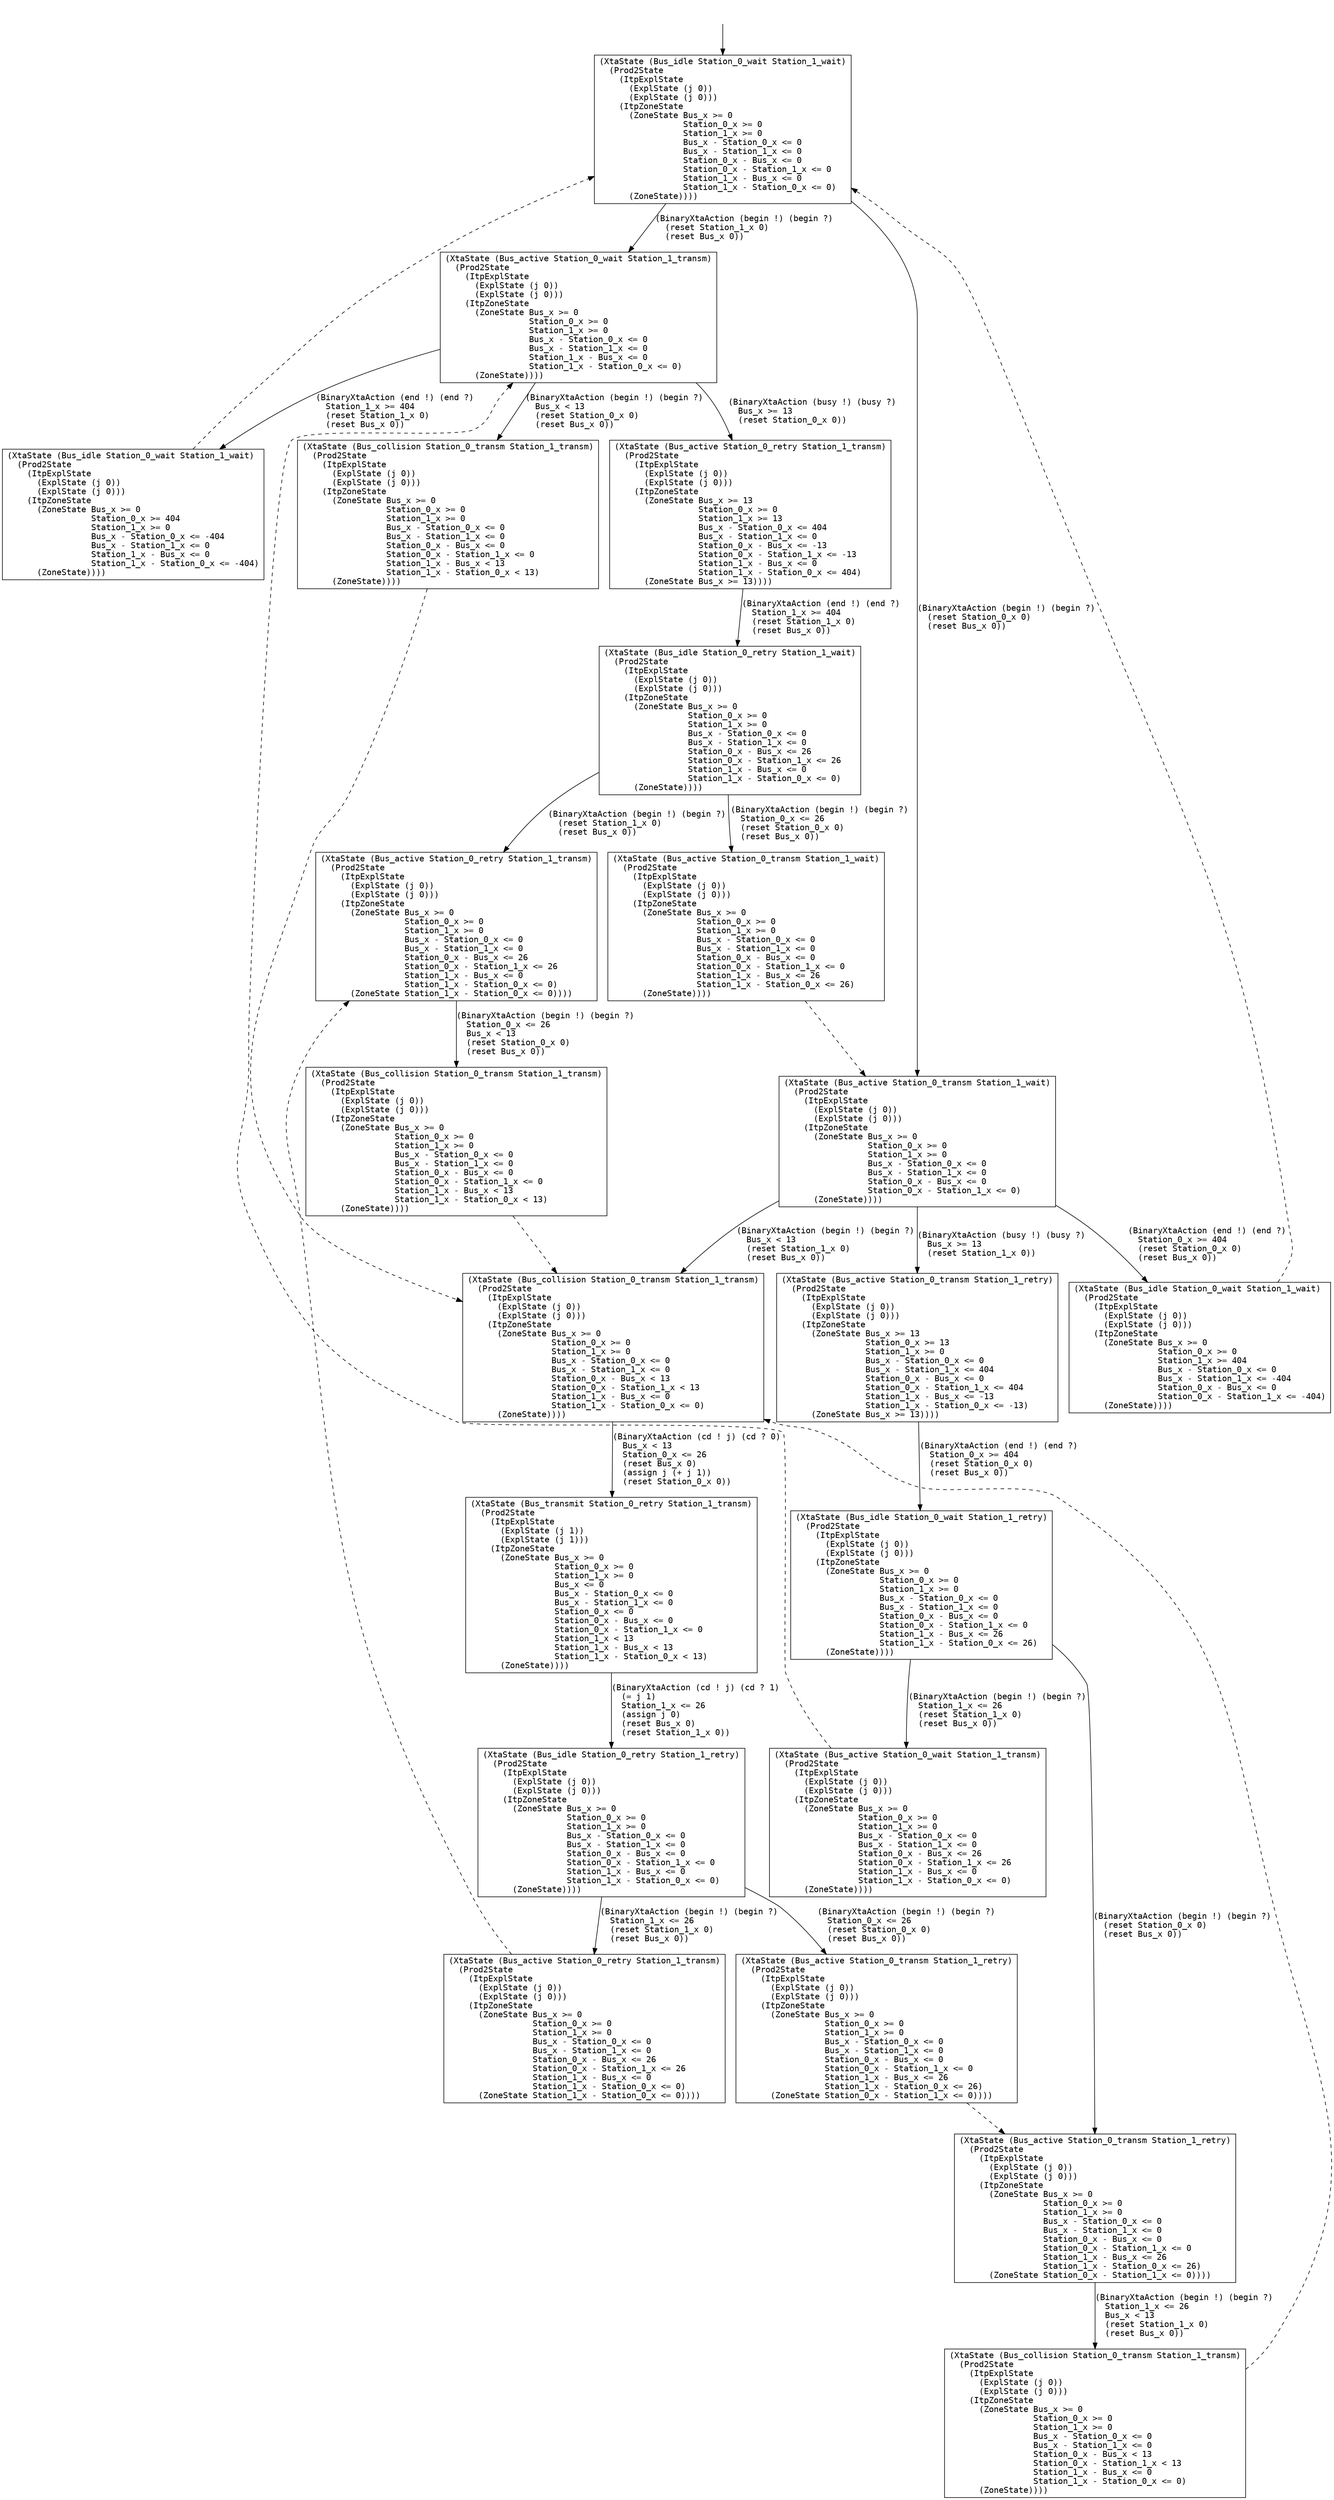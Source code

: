 digraph arg {
	label="";
		node_0 [label="(XtaState (Bus_idle Station_0_wait Station_1_wait)\l  (Prod2State\l    (ItpExplState\l      (ExplState (j 0))\l      (ExplState (j 0)))\l    (ItpZoneState\l      (ZoneState Bus_x >= 0\l                 Station_0_x >= 0\l                 Station_1_x >= 0\l                 Bus_x - Station_0_x <= 0\l                 Bus_x - Station_1_x <= 0\l                 Station_0_x - Bus_x <= 0\l                 Station_0_x - Station_1_x <= 0\l                 Station_1_x - Bus_x <= 0\l                 Station_1_x - Station_0_x <= 0)\l      (ZoneState))))\l",style="solid,filled",fontname="courier",fillcolor="#FFFFFF",color="#000000",shape=rectangle];
		node_2 [label="(XtaState (Bus_active Station_0_wait Station_1_transm)\l  (Prod2State\l    (ItpExplState\l      (ExplState (j 0))\l      (ExplState (j 0)))\l    (ItpZoneState\l      (ZoneState Bus_x >= 0\l                 Station_0_x >= 0\l                 Station_1_x >= 0\l                 Bus_x - Station_0_x <= 0\l                 Bus_x - Station_1_x <= 0\l                 Station_1_x - Bus_x <= 0\l                 Station_1_x - Station_0_x <= 0)\l      (ZoneState))))\l",style="solid,filled",fontname="courier",fillcolor="#FFFFFF",color="#000000",shape=rectangle];
		node_8 [label="(XtaState (Bus_idle Station_0_wait Station_1_wait)\l  (Prod2State\l    (ItpExplState\l      (ExplState (j 0))\l      (ExplState (j 0)))\l    (ItpZoneState\l      (ZoneState Bus_x >= 0\l                 Station_0_x >= 404\l                 Station_1_x >= 0\l                 Bus_x - Station_0_x <= -404\l                 Bus_x - Station_1_x <= 0\l                 Station_1_x - Bus_x <= 0\l                 Station_1_x - Station_0_x <= -404)\l      (ZoneState))))\l",style="solid,filled",fontname="courier",fillcolor="#FFFFFF",color="#000000",shape=rectangle];
		node_6 [label="(XtaState (Bus_active Station_0_retry Station_1_transm)\l  (Prod2State\l    (ItpExplState\l      (ExplState (j 0))\l      (ExplState (j 0)))\l    (ItpZoneState\l      (ZoneState Bus_x >= 13\l                 Station_0_x >= 0\l                 Station_1_x >= 13\l                 Bus_x - Station_0_x <= 404\l                 Bus_x - Station_1_x <= 0\l                 Station_0_x - Bus_x <= -13\l                 Station_0_x - Station_1_x <= -13\l                 Station_1_x - Bus_x <= 0\l                 Station_1_x - Station_0_x <= 404)\l      (ZoneState Bus_x >= 13))))\l",style="solid,filled",fontname="courier",fillcolor="#FFFFFF",color="#000000",shape=rectangle];
		node_11 [label="(XtaState (Bus_idle Station_0_retry Station_1_wait)\l  (Prod2State\l    (ItpExplState\l      (ExplState (j 0))\l      (ExplState (j 0)))\l    (ItpZoneState\l      (ZoneState Bus_x >= 0\l                 Station_0_x >= 0\l                 Station_1_x >= 0\l                 Bus_x - Station_0_x <= 0\l                 Bus_x - Station_1_x <= 0\l                 Station_0_x - Bus_x <= 26\l                 Station_0_x - Station_1_x <= 26\l                 Station_1_x - Bus_x <= 0\l                 Station_1_x - Station_0_x <= 0)\l      (ZoneState))))\l",style="solid,filled",fontname="courier",fillcolor="#FFFFFF",color="#000000",shape=rectangle];
		node_16 [label="(XtaState (Bus_active Station_0_retry Station_1_transm)\l  (Prod2State\l    (ItpExplState\l      (ExplState (j 0))\l      (ExplState (j 0)))\l    (ItpZoneState\l      (ZoneState Bus_x >= 0\l                 Station_0_x >= 0\l                 Station_1_x >= 0\l                 Bus_x - Station_0_x <= 0\l                 Bus_x - Station_1_x <= 0\l                 Station_0_x - Bus_x <= 26\l                 Station_0_x - Station_1_x <= 26\l                 Station_1_x - Bus_x <= 0\l                 Station_1_x - Station_0_x <= 0)\l      (ZoneState Station_1_x - Station_0_x <= 0))))\l",style="solid,filled",fontname="courier",fillcolor="#FFFFFF",color="#000000",shape=rectangle];
		node_20 [label="(XtaState (Bus_collision Station_0_transm Station_1_transm)\l  (Prod2State\l    (ItpExplState\l      (ExplState (j 0))\l      (ExplState (j 0)))\l    (ItpZoneState\l      (ZoneState Bus_x >= 0\l                 Station_0_x >= 0\l                 Station_1_x >= 0\l                 Bus_x - Station_0_x <= 0\l                 Bus_x - Station_1_x <= 0\l                 Station_0_x - Bus_x <= 0\l                 Station_0_x - Station_1_x <= 0\l                 Station_1_x - Bus_x < 13\l                 Station_1_x - Station_0_x < 13)\l      (ZoneState))))\l",style="solid,filled",fontname="courier",fillcolor="#FFFFFF",color="#000000",shape=rectangle];
		node_5 [label="(XtaState (Bus_collision Station_0_transm Station_1_transm)\l  (Prod2State\l    (ItpExplState\l      (ExplState (j 0))\l      (ExplState (j 0)))\l    (ItpZoneState\l      (ZoneState Bus_x >= 0\l                 Station_0_x >= 0\l                 Station_1_x >= 0\l                 Bus_x - Station_0_x <= 0\l                 Bus_x - Station_1_x <= 0\l                 Station_0_x - Bus_x < 13\l                 Station_0_x - Station_1_x < 13\l                 Station_1_x - Bus_x <= 0\l                 Station_1_x - Station_0_x <= 0)\l      (ZoneState))))\l",style="solid,filled",fontname="courier",fillcolor="#FFFFFF",color="#000000",shape=rectangle];
		node_10 [label="(XtaState (Bus_transmit Station_0_retry Station_1_transm)\l  (Prod2State\l    (ItpExplState\l      (ExplState (j 1))\l      (ExplState (j 1)))\l    (ItpZoneState\l      (ZoneState Bus_x >= 0\l                 Station_0_x >= 0\l                 Station_1_x >= 0\l                 Bus_x <= 0\l                 Bus_x - Station_0_x <= 0\l                 Bus_x - Station_1_x <= 0\l                 Station_0_x <= 0\l                 Station_0_x - Bus_x <= 0\l                 Station_0_x - Station_1_x <= 0\l                 Station_1_x < 13\l                 Station_1_x - Bus_x < 13\l                 Station_1_x - Station_0_x < 13)\l      (ZoneState))))\l",style="solid,filled",fontname="courier",fillcolor="#FFFFFF",color="#000000",shape=rectangle];
		node_14 [label="(XtaState (Bus_idle Station_0_retry Station_1_retry)\l  (Prod2State\l    (ItpExplState\l      (ExplState (j 0))\l      (ExplState (j 0)))\l    (ItpZoneState\l      (ZoneState Bus_x >= 0\l                 Station_0_x >= 0\l                 Station_1_x >= 0\l                 Bus_x - Station_0_x <= 0\l                 Bus_x - Station_1_x <= 0\l                 Station_0_x - Bus_x <= 0\l                 Station_0_x - Station_1_x <= 0\l                 Station_1_x - Bus_x <= 0\l                 Station_1_x - Station_0_x <= 0)\l      (ZoneState))))\l",style="solid,filled",fontname="courier",fillcolor="#FFFFFF",color="#000000",shape=rectangle];
		node_18 [label="(XtaState (Bus_active Station_0_transm Station_1_retry)\l  (Prod2State\l    (ItpExplState\l      (ExplState (j 0))\l      (ExplState (j 0)))\l    (ItpZoneState\l      (ZoneState Bus_x >= 0\l                 Station_0_x >= 0\l                 Station_1_x >= 0\l                 Bus_x - Station_0_x <= 0\l                 Bus_x - Station_1_x <= 0\l                 Station_0_x - Bus_x <= 0\l                 Station_0_x - Station_1_x <= 0\l                 Station_1_x - Bus_x <= 26\l                 Station_1_x - Station_0_x <= 26)\l      (ZoneState Station_0_x - Station_1_x <= 0))))\l",style="solid,filled",fontname="courier",fillcolor="#FFFFFF",color="#000000",shape=rectangle];
		node_12 [label="(XtaState (Bus_active Station_0_transm Station_1_retry)\l  (Prod2State\l    (ItpExplState\l      (ExplState (j 0))\l      (ExplState (j 0)))\l    (ItpZoneState\l      (ZoneState Bus_x >= 0\l                 Station_0_x >= 0\l                 Station_1_x >= 0\l                 Bus_x - Station_0_x <= 0\l                 Bus_x - Station_1_x <= 0\l                 Station_0_x - Bus_x <= 0\l                 Station_0_x - Station_1_x <= 0\l                 Station_1_x - Bus_x <= 26\l                 Station_1_x - Station_0_x <= 26)\l      (ZoneState Station_0_x - Station_1_x <= 0))))\l",style="solid,filled",fontname="courier",fillcolor="#FFFFFF",color="#000000",shape=rectangle];
		node_17 [label="(XtaState (Bus_collision Station_0_transm Station_1_transm)\l  (Prod2State\l    (ItpExplState\l      (ExplState (j 0))\l      (ExplState (j 0)))\l    (ItpZoneState\l      (ZoneState Bus_x >= 0\l                 Station_0_x >= 0\l                 Station_1_x >= 0\l                 Bus_x - Station_0_x <= 0\l                 Bus_x - Station_1_x <= 0\l                 Station_0_x - Bus_x < 13\l                 Station_0_x - Station_1_x < 13\l                 Station_1_x - Bus_x <= 0\l                 Station_1_x - Station_0_x <= 0)\l      (ZoneState))))\l",style="solid,filled",fontname="courier",fillcolor="#FFFFFF",color="#000000",shape=rectangle];
		node_19 [label="(XtaState (Bus_active Station_0_retry Station_1_transm)\l  (Prod2State\l    (ItpExplState\l      (ExplState (j 0))\l      (ExplState (j 0)))\l    (ItpZoneState\l      (ZoneState Bus_x >= 0\l                 Station_0_x >= 0\l                 Station_1_x >= 0\l                 Bus_x - Station_0_x <= 0\l                 Bus_x - Station_1_x <= 0\l                 Station_0_x - Bus_x <= 26\l                 Station_0_x - Station_1_x <= 26\l                 Station_1_x - Bus_x <= 0\l                 Station_1_x - Station_0_x <= 0)\l      (ZoneState Station_1_x - Station_0_x <= 0))))\l",style="solid,filled",fontname="courier",fillcolor="#FFFFFF",color="#000000",shape=rectangle];
		node_15 [label="(XtaState (Bus_active Station_0_transm Station_1_wait)\l  (Prod2State\l    (ItpExplState\l      (ExplState (j 0))\l      (ExplState (j 0)))\l    (ItpZoneState\l      (ZoneState Bus_x >= 0\l                 Station_0_x >= 0\l                 Station_1_x >= 0\l                 Bus_x - Station_0_x <= 0\l                 Bus_x - Station_1_x <= 0\l                 Station_0_x - Bus_x <= 0\l                 Station_0_x - Station_1_x <= 0\l                 Station_1_x - Bus_x <= 26\l                 Station_1_x - Station_0_x <= 26)\l      (ZoneState))))\l",style="solid,filled",fontname="courier",fillcolor="#FFFFFF",color="#000000",shape=rectangle];
		node_1 [label="(XtaState (Bus_active Station_0_transm Station_1_wait)\l  (Prod2State\l    (ItpExplState\l      (ExplState (j 0))\l      (ExplState (j 0)))\l    (ItpZoneState\l      (ZoneState Bus_x >= 0\l                 Station_0_x >= 0\l                 Station_1_x >= 0\l                 Bus_x - Station_0_x <= 0\l                 Bus_x - Station_1_x <= 0\l                 Station_0_x - Bus_x <= 0\l                 Station_0_x - Station_1_x <= 0)\l      (ZoneState))))\l",style="solid,filled",fontname="courier",fillcolor="#FFFFFF",color="#000000",shape=rectangle];
		node_4 [label="(XtaState (Bus_idle Station_0_wait Station_1_wait)\l  (Prod2State\l    (ItpExplState\l      (ExplState (j 0))\l      (ExplState (j 0)))\l    (ItpZoneState\l      (ZoneState Bus_x >= 0\l                 Station_0_x >= 0\l                 Station_1_x >= 404\l                 Bus_x - Station_0_x <= 0\l                 Bus_x - Station_1_x <= -404\l                 Station_0_x - Bus_x <= 0\l                 Station_0_x - Station_1_x <= -404)\l      (ZoneState))))\l",style="solid,filled",fontname="courier",fillcolor="#FFFFFF",color="#000000",shape=rectangle];
		node_3 [label="(XtaState (Bus_active Station_0_transm Station_1_retry)\l  (Prod2State\l    (ItpExplState\l      (ExplState (j 0))\l      (ExplState (j 0)))\l    (ItpZoneState\l      (ZoneState Bus_x >= 13\l                 Station_0_x >= 13\l                 Station_1_x >= 0\l                 Bus_x - Station_0_x <= 0\l                 Bus_x - Station_1_x <= 404\l                 Station_0_x - Bus_x <= 0\l                 Station_0_x - Station_1_x <= 404\l                 Station_1_x - Bus_x <= -13\l                 Station_1_x - Station_0_x <= -13)\l      (ZoneState Bus_x >= 13))))\l",style="solid,filled",fontname="courier",fillcolor="#FFFFFF",color="#000000",shape=rectangle];
		node_9 [label="(XtaState (Bus_idle Station_0_wait Station_1_retry)\l  (Prod2State\l    (ItpExplState\l      (ExplState (j 0))\l      (ExplState (j 0)))\l    (ItpZoneState\l      (ZoneState Bus_x >= 0\l                 Station_0_x >= 0\l                 Station_1_x >= 0\l                 Bus_x - Station_0_x <= 0\l                 Bus_x - Station_1_x <= 0\l                 Station_0_x - Bus_x <= 0\l                 Station_0_x - Station_1_x <= 0\l                 Station_1_x - Bus_x <= 26\l                 Station_1_x - Station_0_x <= 26)\l      (ZoneState))))\l",style="solid,filled",fontname="courier",fillcolor="#FFFFFF",color="#000000",shape=rectangle];
		node_13 [label="(XtaState (Bus_active Station_0_wait Station_1_transm)\l  (Prod2State\l    (ItpExplState\l      (ExplState (j 0))\l      (ExplState (j 0)))\l    (ItpZoneState\l      (ZoneState Bus_x >= 0\l                 Station_0_x >= 0\l                 Station_1_x >= 0\l                 Bus_x - Station_0_x <= 0\l                 Bus_x - Station_1_x <= 0\l                 Station_0_x - Bus_x <= 26\l                 Station_0_x - Station_1_x <= 26\l                 Station_1_x - Bus_x <= 0\l                 Station_1_x - Station_0_x <= 0)\l      (ZoneState))))\l",style="solid,filled",fontname="courier",fillcolor="#FFFFFF",color="#000000",shape=rectangle];
		node_7 [label="(XtaState (Bus_collision Station_0_transm Station_1_transm)\l  (Prod2State\l    (ItpExplState\l      (ExplState (j 0))\l      (ExplState (j 0)))\l    (ItpZoneState\l      (ZoneState Bus_x >= 0\l                 Station_0_x >= 0\l                 Station_1_x >= 0\l                 Bus_x - Station_0_x <= 0\l                 Bus_x - Station_1_x <= 0\l                 Station_0_x - Bus_x <= 0\l                 Station_0_x - Station_1_x <= 0\l                 Station_1_x - Bus_x < 13\l                 Station_1_x - Station_0_x < 13)\l      (ZoneState))))\l",style="solid,filled",fontname="courier",fillcolor="#FFFFFF",color="#000000",shape=rectangle];
		phantom_init0 [label="\n",style="solid,filled",fillcolor="#FFFFFF",color="#FFFFFF",shape=ellipse];
	node_0 -> node_2 [label="(BinaryXtaAction (begin !) (begin ?)\l  (reset Station_1_x 0)\l  (reset Bus_x 0))\l",color="#000000",style=solid,fontname="courier"];
	node_0 -> node_1 [label="(BinaryXtaAction (begin !) (begin ?)\l  (reset Station_0_x 0)\l  (reset Bus_x 0))\l",color="#000000",style=solid,fontname="courier"];
	node_2 -> node_8 [label="(BinaryXtaAction (end !) (end ?)\l  Station_1_x >= 404\l  (reset Station_1_x 0)\l  (reset Bus_x 0))\l",color="#000000",style=solid,fontname="courier"];
	node_2 -> node_6 [label="(BinaryXtaAction (busy !) (busy ?)\l  Bus_x >= 13\l  (reset Station_0_x 0))\l",color="#000000",style=solid,fontname="courier"];
	node_2 -> node_7 [label="(BinaryXtaAction (begin !) (begin ?)\l  Bus_x < 13\l  (reset Station_0_x 0)\l  (reset Bus_x 0))\l",color="#000000",style=solid,fontname="courier"];
	node_8 -> node_0 [label="\n",color="#000000",style=dashed,weight="0"];
	node_6 -> node_11 [label="(BinaryXtaAction (end !) (end ?)\l  Station_1_x >= 404\l  (reset Station_1_x 0)\l  (reset Bus_x 0))\l",color="#000000",style=solid,fontname="courier"];
	node_11 -> node_16 [label="(BinaryXtaAction (begin !) (begin ?)\l  (reset Station_1_x 0)\l  (reset Bus_x 0))\l",color="#000000",style=solid,fontname="courier"];
	node_11 -> node_15 [label="(BinaryXtaAction (begin !) (begin ?)\l  Station_0_x <= 26\l  (reset Station_0_x 0)\l  (reset Bus_x 0))\l",color="#000000",style=solid,fontname="courier"];
	node_16 -> node_20 [label="(BinaryXtaAction (begin !) (begin ?)\l  Station_0_x <= 26\l  Bus_x < 13\l  (reset Station_0_x 0)\l  (reset Bus_x 0))\l",color="#000000",style=solid,fontname="courier"];
	node_20 -> node_5 [label="\n",color="#000000",style=dashed,weight="0"];
	node_5 -> node_10 [label="(BinaryXtaAction (cd ! j) (cd ? 0)\l  Bus_x < 13\l  Station_0_x <= 26\l  (reset Bus_x 0)\l  (assign j (+ j 1))\l  (reset Station_0_x 0))\l",color="#000000",style=solid,fontname="courier"];
	node_10 -> node_14 [label="(BinaryXtaAction (cd ! j) (cd ? 1)\l  (= j 1)\l  Station_1_x <= 26\l  (assign j 0)\l  (reset Bus_x 0)\l  (reset Station_1_x 0))\l",color="#000000",style=solid,fontname="courier"];
	node_14 -> node_18 [label="(BinaryXtaAction (begin !) (begin ?)\l  Station_0_x <= 26\l  (reset Station_0_x 0)\l  (reset Bus_x 0))\l",color="#000000",style=solid,fontname="courier"];
	node_14 -> node_19 [label="(BinaryXtaAction (begin !) (begin ?)\l  Station_1_x <= 26\l  (reset Station_1_x 0)\l  (reset Bus_x 0))\l",color="#000000",style=solid,fontname="courier"];
	node_18 -> node_12 [label="\n",color="#000000",style=dashed,weight="0"];
	node_12 -> node_17 [label="(BinaryXtaAction (begin !) (begin ?)\l  Station_1_x <= 26\l  Bus_x < 13\l  (reset Station_1_x 0)\l  (reset Bus_x 0))\l",color="#000000",style=solid,fontname="courier"];
	node_17 -> node_5 [label="\n",color="#000000",style=dashed,weight="0"];
	node_19 -> node_16 [label="\n",color="#000000",style=dashed,weight="0"];
	node_15 -> node_1 [label="\n",color="#000000",style=dashed,weight="0"];
	node_1 -> node_4 [label="(BinaryXtaAction (end !) (end ?)\l  Station_0_x >= 404\l  (reset Station_0_x 0)\l  (reset Bus_x 0))\l",color="#000000",style=solid,fontname="courier"];
	node_1 -> node_3 [label="(BinaryXtaAction (busy !) (busy ?)\l  Bus_x >= 13\l  (reset Station_1_x 0))\l",color="#000000",style=solid,fontname="courier"];
	node_1 -> node_5 [label="(BinaryXtaAction (begin !) (begin ?)\l  Bus_x < 13\l  (reset Station_1_x 0)\l  (reset Bus_x 0))\l",color="#000000",style=solid,fontname="courier"];
	node_4 -> node_0 [label="\n",color="#000000",style=dashed,weight="0"];
	node_3 -> node_9 [label="(BinaryXtaAction (end !) (end ?)\l  Station_0_x >= 404\l  (reset Station_0_x 0)\l  (reset Bus_x 0))\l",color="#000000",style=solid,fontname="courier"];
	node_9 -> node_12 [label="(BinaryXtaAction (begin !) (begin ?)\l  (reset Station_0_x 0)\l  (reset Bus_x 0))\l",color="#000000",style=solid,fontname="courier"];
	node_9 -> node_13 [label="(BinaryXtaAction (begin !) (begin ?)\l  Station_1_x <= 26\l  (reset Station_1_x 0)\l  (reset Bus_x 0))\l",color="#000000",style=solid,fontname="courier"];
	node_13 -> node_2 [label="\n",color="#000000",style=dashed,weight="0"];
	node_7 -> node_5 [label="\n",color="#000000",style=dashed,weight="0"];
	phantom_init0 -> node_0 [label="\n",color="#000000",style=solid];
}